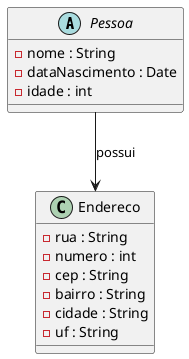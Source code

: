 @startuml DiagramaPessoaEndereco

abstract class Pessoa {
    - nome : String
    - dataNascimento : Date
    - idade : int
}

class Endereco {
    - rua : String
    - numero : int
    - cep : String
    - bairro : String
    - cidade : String
    - uf : String
}

Pessoa --> Endereco : possui
@enduml
